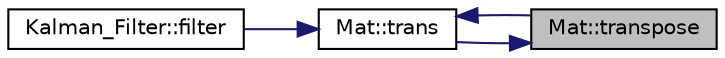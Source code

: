digraph "Mat::transpose"
{
 // INTERACTIVE_SVG=YES
 // LATEX_PDF_SIZE
  edge [fontname="Helvetica",fontsize="10",labelfontname="Helvetica",labelfontsize="10"];
  node [fontname="Helvetica",fontsize="10",shape=record];
  rankdir="RL";
  Node109 [label="Mat::transpose",height=0.2,width=0.4,color="black", fillcolor="grey75", style="filled", fontcolor="black",tooltip=" "];
  Node109 -> Node110 [dir="back",color="midnightblue",fontsize="10",style="solid",fontname="Helvetica"];
  Node110 [label="Mat::trans",height=0.2,width=0.4,color="black", fillcolor="white", style="filled",URL="$class_mat.html#aa2864c30e68caf29f400bb98295aa6a3",tooltip=" "];
  Node110 -> Node111 [dir="back",color="midnightblue",fontsize="10",style="solid",fontname="Helvetica"];
  Node111 [label="Kalman_Filter::filter",height=0.2,width=0.4,color="black", fillcolor="white", style="filled",URL="$class_kalman___filter.html#a6ee45f2d0368a57b7ea49185a52d8175",tooltip=" "];
  Node110 -> Node109 [dir="back",color="midnightblue",fontsize="10",style="solid",fontname="Helvetica"];
}
